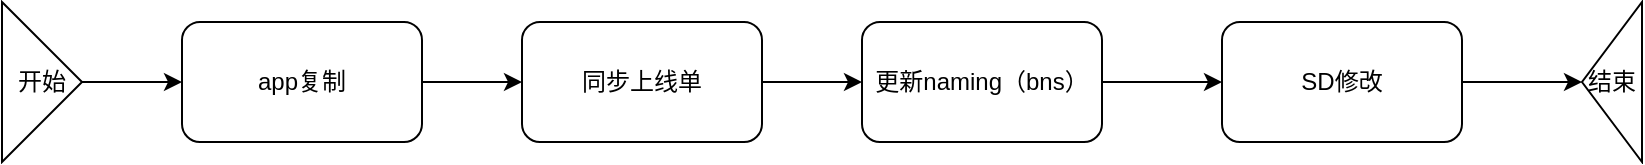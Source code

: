 <mxfile version="17.2.1" type="github"><diagram id="_sH67yYU28eRUC93fO1_" name="Page-1"><mxGraphModel dx="926" dy="569" grid="1" gridSize="10" guides="1" tooltips="1" connect="1" arrows="1" fold="1" page="1" pageScale="1" pageWidth="827" pageHeight="1169" math="0" shadow="0"><root><mxCell id="0"/><mxCell id="1" parent="0"/><mxCell id="ezxfUqyR2fRxoIWs5AaG-4" style="edgeStyle=orthogonalEdgeStyle;rounded=0;orthogonalLoop=1;jettySize=auto;html=1;exitX=1;exitY=0.5;exitDx=0;exitDy=0;entryX=0;entryY=0.5;entryDx=0;entryDy=0;" parent="1" source="ezxfUqyR2fRxoIWs5AaG-1" target="ezxfUqyR2fRxoIWs5AaG-3" edge="1"><mxGeometry relative="1" as="geometry"/></mxCell><mxCell id="ezxfUqyR2fRxoIWs5AaG-1" value="app复制" style="rounded=1;whiteSpace=wrap;html=1;" parent="1" vertex="1"><mxGeometry x="200" y="200" width="120" height="60" as="geometry"/></mxCell><mxCell id="ezxfUqyR2fRxoIWs5AaG-7" style="edgeStyle=orthogonalEdgeStyle;rounded=0;orthogonalLoop=1;jettySize=auto;html=1;entryX=0;entryY=0.5;entryDx=0;entryDy=0;" parent="1" source="ezxfUqyR2fRxoIWs5AaG-2" target="ezxfUqyR2fRxoIWs5AaG-1" edge="1"><mxGeometry relative="1" as="geometry"/></mxCell><mxCell id="ezxfUqyR2fRxoIWs5AaG-2" value="开始" style="triangle;whiteSpace=wrap;html=1;" parent="1" vertex="1"><mxGeometry x="110" y="190" width="40" height="80" as="geometry"/></mxCell><mxCell id="ezxfUqyR2fRxoIWs5AaG-8" style="edgeStyle=orthogonalEdgeStyle;rounded=0;orthogonalLoop=1;jettySize=auto;html=1;exitX=1;exitY=0.5;exitDx=0;exitDy=0;entryX=0;entryY=0.5;entryDx=0;entryDy=0;" parent="1" source="ezxfUqyR2fRxoIWs5AaG-3" target="ezxfUqyR2fRxoIWs5AaG-5" edge="1"><mxGeometry relative="1" as="geometry"/></mxCell><mxCell id="ezxfUqyR2fRxoIWs5AaG-3" value="同步上线单" style="rounded=1;whiteSpace=wrap;html=1;" parent="1" vertex="1"><mxGeometry x="370" y="200" width="120" height="60" as="geometry"/></mxCell><mxCell id="ezxfUqyR2fRxoIWs5AaG-12" style="edgeStyle=orthogonalEdgeStyle;rounded=0;orthogonalLoop=1;jettySize=auto;html=1;exitX=1;exitY=0.5;exitDx=0;exitDy=0;entryX=0;entryY=0.5;entryDx=0;entryDy=0;" parent="1" source="ezxfUqyR2fRxoIWs5AaG-5" target="ezxfUqyR2fRxoIWs5AaG-6" edge="1"><mxGeometry relative="1" as="geometry"/></mxCell><mxCell id="ezxfUqyR2fRxoIWs5AaG-5" value="更新naming（bns）" style="rounded=1;whiteSpace=wrap;html=1;" parent="1" vertex="1"><mxGeometry x="540" y="200" width="120" height="60" as="geometry"/></mxCell><mxCell id="ezxfUqyR2fRxoIWs5AaG-16" style="edgeStyle=orthogonalEdgeStyle;rounded=0;orthogonalLoop=1;jettySize=auto;html=1;exitX=1;exitY=0.5;exitDx=0;exitDy=0;entryX=1;entryY=0.5;entryDx=0;entryDy=0;" parent="1" source="ezxfUqyR2fRxoIWs5AaG-6" target="ezxfUqyR2fRxoIWs5AaG-15" edge="1"><mxGeometry relative="1" as="geometry"/></mxCell><mxCell id="ezxfUqyR2fRxoIWs5AaG-6" value="SD修改" style="rounded=1;whiteSpace=wrap;html=1;" parent="1" vertex="1"><mxGeometry x="720" y="200" width="120" height="60" as="geometry"/></mxCell><mxCell id="ezxfUqyR2fRxoIWs5AaG-15" value="结束" style="triangle;whiteSpace=wrap;html=1;direction=west;" parent="1" vertex="1"><mxGeometry x="900" y="190" width="30" height="80" as="geometry"/></mxCell></root></mxGraphModel></diagram></mxfile>